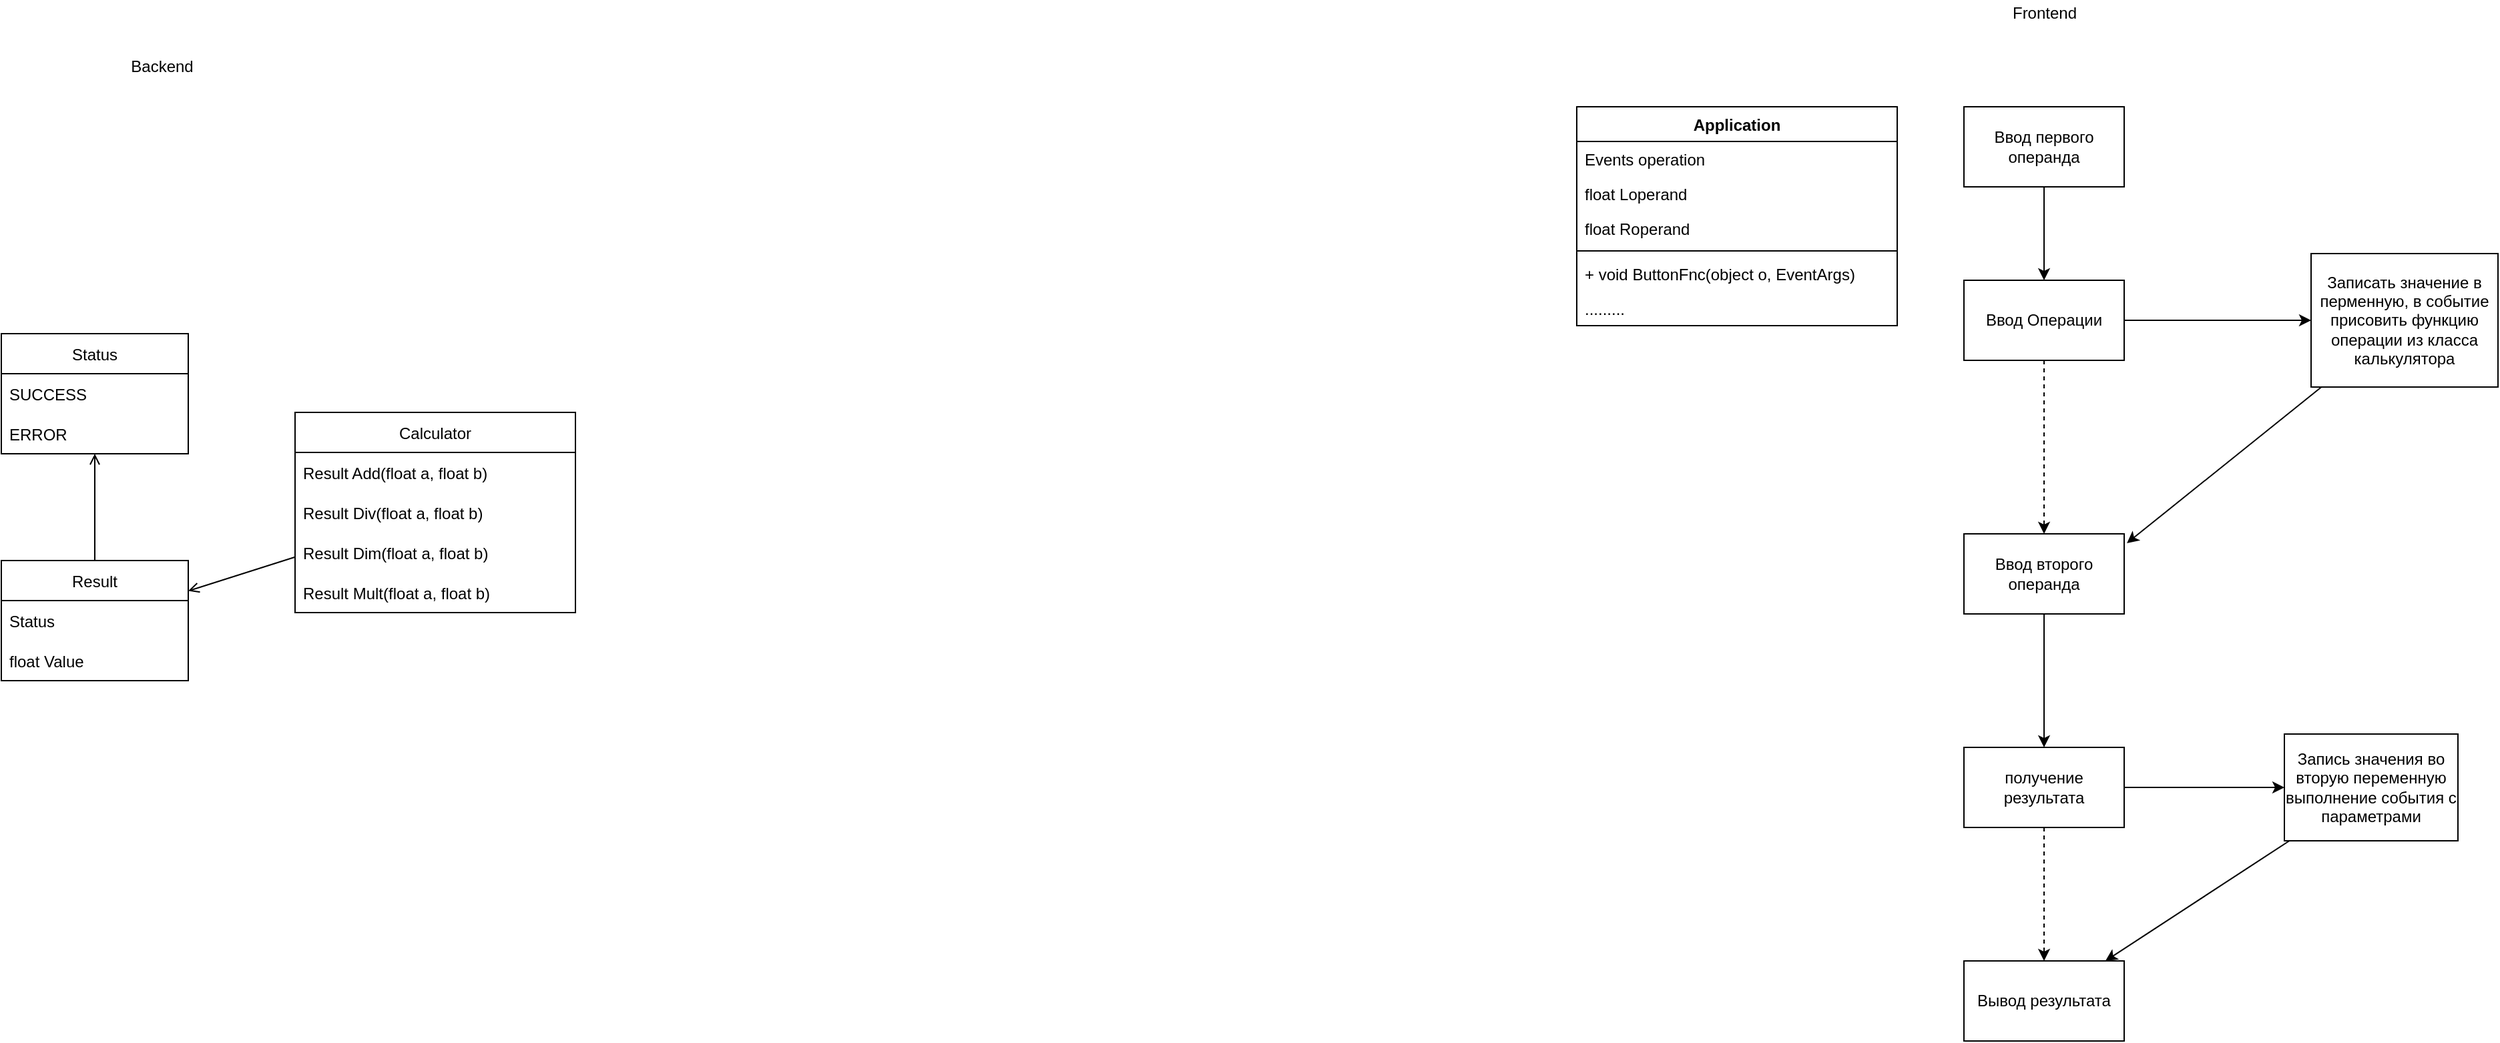 <mxfile version="19.0.3" type="device"><diagram id="G9r2oSP5Mfpp4Mw3p5-0" name="Page-2"><mxGraphModel dx="1422" dy="898" grid="1" gridSize="10" guides="1" tooltips="1" connect="1" arrows="1" fold="1" page="1" pageScale="1" pageWidth="1169" pageHeight="827" math="0" shadow="0"><root><mxCell id="0"/><mxCell id="1" parent="0"/><mxCell id="eBn8CLZ7sXzG0S2YtPtf-1" value="Status" style="swimlane;fontStyle=0;childLayout=stackLayout;horizontal=1;startSize=30;horizontalStack=0;resizeParent=1;resizeParentMax=0;resizeLast=0;collapsible=1;marginBottom=0;swimlaneFillColor=none;gradientColor=none;" vertex="1" parent="1"><mxGeometry x="210" y="280" width="140" height="90" as="geometry"/></mxCell><mxCell id="eBn8CLZ7sXzG0S2YtPtf-2" value="SUCCESS" style="text;align=left;verticalAlign=middle;spacingLeft=4;spacingRight=4;overflow=hidden;points=[[0,0.5],[1,0.5]];portConstraint=eastwest;rotatable=0;" vertex="1" parent="eBn8CLZ7sXzG0S2YtPtf-1"><mxGeometry y="30" width="140" height="30" as="geometry"/></mxCell><mxCell id="eBn8CLZ7sXzG0S2YtPtf-3" value="ERROR" style="text;align=left;verticalAlign=middle;spacingLeft=4;spacingRight=4;overflow=hidden;points=[[0,0.5],[1,0.5]];portConstraint=eastwest;rotatable=0;" vertex="1" parent="eBn8CLZ7sXzG0S2YtPtf-1"><mxGeometry y="60" width="140" height="30" as="geometry"/></mxCell><mxCell id="eBn8CLZ7sXzG0S2YtPtf-15" style="rounded=0;orthogonalLoop=1;jettySize=auto;html=1;endArrow=open;endFill=0;" edge="1" parent="1" source="eBn8CLZ7sXzG0S2YtPtf-9" target="eBn8CLZ7sXzG0S2YtPtf-5"><mxGeometry relative="1" as="geometry"><mxPoint x="400" y="580" as="targetPoint"/></mxGeometry></mxCell><mxCell id="eBn8CLZ7sXzG0S2YtPtf-18" style="edgeStyle=none;rounded=0;orthogonalLoop=1;jettySize=auto;html=1;endArrow=open;endFill=0;" edge="1" parent="1" source="eBn8CLZ7sXzG0S2YtPtf-5" target="eBn8CLZ7sXzG0S2YtPtf-1"><mxGeometry relative="1" as="geometry"/></mxCell><mxCell id="eBn8CLZ7sXzG0S2YtPtf-5" value="Result" style="swimlane;fontStyle=0;childLayout=stackLayout;horizontal=1;startSize=30;horizontalStack=0;resizeParent=1;resizeParentMax=0;resizeLast=0;collapsible=1;marginBottom=0;" vertex="1" parent="1"><mxGeometry x="210" y="450" width="140" height="90" as="geometry"/></mxCell><mxCell id="eBn8CLZ7sXzG0S2YtPtf-6" value="Status" style="text;align=left;verticalAlign=middle;spacingLeft=4;spacingRight=4;overflow=hidden;points=[[0,0.5],[1,0.5]];portConstraint=eastwest;rotatable=0;" vertex="1" parent="eBn8CLZ7sXzG0S2YtPtf-5"><mxGeometry y="30" width="140" height="30" as="geometry"/></mxCell><mxCell id="eBn8CLZ7sXzG0S2YtPtf-7" value="float Value" style="text;align=left;verticalAlign=middle;spacingLeft=4;spacingRight=4;overflow=hidden;points=[[0,0.5],[1,0.5]];portConstraint=eastwest;rotatable=0;" vertex="1" parent="eBn8CLZ7sXzG0S2YtPtf-5"><mxGeometry y="60" width="140" height="30" as="geometry"/></mxCell><mxCell id="eBn8CLZ7sXzG0S2YtPtf-9" value="Calculator" style="swimlane;fontStyle=0;childLayout=stackLayout;horizontal=1;startSize=30;horizontalStack=0;resizeParent=1;resizeParentMax=0;resizeLast=0;collapsible=1;marginBottom=0;" vertex="1" parent="1"><mxGeometry x="430" y="339" width="210" height="150" as="geometry"/></mxCell><mxCell id="eBn8CLZ7sXzG0S2YtPtf-10" value="Result Add(float a, float b)" style="text;align=left;verticalAlign=middle;spacingLeft=4;spacingRight=4;overflow=hidden;points=[[0,0.5],[1,0.5]];portConstraint=eastwest;rotatable=0;" vertex="1" parent="eBn8CLZ7sXzG0S2YtPtf-9"><mxGeometry y="30" width="210" height="30" as="geometry"/></mxCell><mxCell id="eBn8CLZ7sXzG0S2YtPtf-11" value="Result Div(float a, float b)" style="text;align=left;verticalAlign=middle;spacingLeft=4;spacingRight=4;overflow=hidden;points=[[0,0.5],[1,0.5]];portConstraint=eastwest;rotatable=0;" vertex="1" parent="eBn8CLZ7sXzG0S2YtPtf-9"><mxGeometry y="60" width="210" height="30" as="geometry"/></mxCell><mxCell id="eBn8CLZ7sXzG0S2YtPtf-12" value="Result Dim(float a, float b)" style="text;align=left;verticalAlign=middle;spacingLeft=4;spacingRight=4;overflow=hidden;points=[[0,0.5],[1,0.5]];portConstraint=eastwest;rotatable=0;" vertex="1" parent="eBn8CLZ7sXzG0S2YtPtf-9"><mxGeometry y="90" width="210" height="30" as="geometry"/></mxCell><mxCell id="eBn8CLZ7sXzG0S2YtPtf-13" value="Result Mult(float a, float b)" style="text;align=left;verticalAlign=middle;spacingLeft=4;spacingRight=4;overflow=hidden;points=[[0,0.5],[1,0.5]];portConstraint=eastwest;rotatable=0;" vertex="1" parent="eBn8CLZ7sXzG0S2YtPtf-9"><mxGeometry y="120" width="210" height="30" as="geometry"/></mxCell><mxCell id="eBn8CLZ7sXzG0S2YtPtf-25" value="Application" style="swimlane;fontStyle=1;align=center;verticalAlign=top;childLayout=stackLayout;horizontal=1;startSize=26;horizontalStack=0;resizeParent=1;resizeParentMax=0;resizeLast=0;collapsible=1;marginBottom=0;gradientColor=none;" vertex="1" parent="1"><mxGeometry x="1390" y="110" width="240" height="164" as="geometry"/></mxCell><mxCell id="eBn8CLZ7sXzG0S2YtPtf-26" value="Events operation" style="text;strokeColor=none;fillColor=none;align=left;verticalAlign=top;spacingLeft=4;spacingRight=4;overflow=hidden;rotatable=0;points=[[0,0.5],[1,0.5]];portConstraint=eastwest;" vertex="1" parent="eBn8CLZ7sXzG0S2YtPtf-25"><mxGeometry y="26" width="240" height="26" as="geometry"/></mxCell><mxCell id="eBn8CLZ7sXzG0S2YtPtf-29" value="float Loperand" style="text;strokeColor=none;fillColor=none;align=left;verticalAlign=top;spacingLeft=4;spacingRight=4;overflow=hidden;rotatable=0;points=[[0,0.5],[1,0.5]];portConstraint=eastwest;" vertex="1" parent="eBn8CLZ7sXzG0S2YtPtf-25"><mxGeometry y="52" width="240" height="26" as="geometry"/></mxCell><mxCell id="eBn8CLZ7sXzG0S2YtPtf-30" value="float Roperand" style="text;strokeColor=none;fillColor=none;align=left;verticalAlign=top;spacingLeft=4;spacingRight=4;overflow=hidden;rotatable=0;points=[[0,0.5],[1,0.5]];portConstraint=eastwest;" vertex="1" parent="eBn8CLZ7sXzG0S2YtPtf-25"><mxGeometry y="78" width="240" height="26" as="geometry"/></mxCell><mxCell id="eBn8CLZ7sXzG0S2YtPtf-27" value="" style="line;strokeWidth=1;fillColor=none;align=left;verticalAlign=middle;spacingTop=-1;spacingLeft=3;spacingRight=3;rotatable=0;labelPosition=right;points=[];portConstraint=eastwest;" vertex="1" parent="eBn8CLZ7sXzG0S2YtPtf-25"><mxGeometry y="104" width="240" height="8" as="geometry"/></mxCell><mxCell id="eBn8CLZ7sXzG0S2YtPtf-28" value="+ void ButtonFnc(object o, EventArgs)" style="text;strokeColor=none;fillColor=none;align=left;verticalAlign=top;spacingLeft=4;spacingRight=4;overflow=hidden;rotatable=0;points=[[0,0.5],[1,0.5]];portConstraint=eastwest;" vertex="1" parent="eBn8CLZ7sXzG0S2YtPtf-25"><mxGeometry y="112" width="240" height="26" as="geometry"/></mxCell><mxCell id="eBn8CLZ7sXzG0S2YtPtf-31" value="........." style="text;strokeColor=none;fillColor=none;align=left;verticalAlign=top;spacingLeft=4;spacingRight=4;overflow=hidden;rotatable=0;points=[[0,0.5],[1,0.5]];portConstraint=eastwest;" vertex="1" parent="eBn8CLZ7sXzG0S2YtPtf-25"><mxGeometry y="138" width="240" height="26" as="geometry"/></mxCell><mxCell id="eBn8CLZ7sXzG0S2YtPtf-34" style="edgeStyle=none;rounded=0;orthogonalLoop=1;jettySize=auto;html=1;endArrow=classic;endFill=1;" edge="1" parent="1" source="eBn8CLZ7sXzG0S2YtPtf-32" target="eBn8CLZ7sXzG0S2YtPtf-33"><mxGeometry relative="1" as="geometry"/></mxCell><mxCell id="eBn8CLZ7sXzG0S2YtPtf-32" value="Ввод первого операнда" style="whiteSpace=wrap;html=1;gradientColor=none;" vertex="1" parent="1"><mxGeometry x="1680" y="110" width="120" height="60" as="geometry"/></mxCell><mxCell id="eBn8CLZ7sXzG0S2YtPtf-36" style="edgeStyle=none;rounded=0;orthogonalLoop=1;jettySize=auto;html=1;endArrow=classic;endFill=1;" edge="1" parent="1" source="eBn8CLZ7sXzG0S2YtPtf-33" target="eBn8CLZ7sXzG0S2YtPtf-35"><mxGeometry relative="1" as="geometry"/></mxCell><mxCell id="eBn8CLZ7sXzG0S2YtPtf-38" style="edgeStyle=none;rounded=0;orthogonalLoop=1;jettySize=auto;html=1;endArrow=classic;endFill=1;dashed=1;" edge="1" parent="1" source="eBn8CLZ7sXzG0S2YtPtf-33" target="eBn8CLZ7sXzG0S2YtPtf-37"><mxGeometry relative="1" as="geometry"/></mxCell><mxCell id="eBn8CLZ7sXzG0S2YtPtf-33" value="Ввод Операции" style="whiteSpace=wrap;html=1;gradientColor=none;" vertex="1" parent="1"><mxGeometry x="1680" y="240" width="120" height="60" as="geometry"/></mxCell><mxCell id="eBn8CLZ7sXzG0S2YtPtf-39" style="edgeStyle=none;rounded=0;orthogonalLoop=1;jettySize=auto;html=1;entryX=1.017;entryY=0.117;entryDx=0;entryDy=0;entryPerimeter=0;endArrow=classic;endFill=1;" edge="1" parent="1" source="eBn8CLZ7sXzG0S2YtPtf-35" target="eBn8CLZ7sXzG0S2YtPtf-37"><mxGeometry relative="1" as="geometry"/></mxCell><mxCell id="eBn8CLZ7sXzG0S2YtPtf-35" value="Записать значение в перменную, в событие присовить функцию операции из класса калькулятора" style="whiteSpace=wrap;html=1;gradientColor=none;" vertex="1" parent="1"><mxGeometry x="1940" y="220" width="140" height="100" as="geometry"/></mxCell><mxCell id="eBn8CLZ7sXzG0S2YtPtf-41" style="edgeStyle=none;rounded=0;orthogonalLoop=1;jettySize=auto;html=1;endArrow=classic;endFill=1;" edge="1" parent="1" source="eBn8CLZ7sXzG0S2YtPtf-37" target="eBn8CLZ7sXzG0S2YtPtf-40"><mxGeometry relative="1" as="geometry"/></mxCell><mxCell id="eBn8CLZ7sXzG0S2YtPtf-37" value="Ввод второго операнда" style="whiteSpace=wrap;html=1;gradientColor=none;" vertex="1" parent="1"><mxGeometry x="1680" y="430" width="120" height="60" as="geometry"/></mxCell><mxCell id="eBn8CLZ7sXzG0S2YtPtf-43" style="edgeStyle=none;rounded=0;orthogonalLoop=1;jettySize=auto;html=1;endArrow=classic;endFill=1;" edge="1" parent="1" source="eBn8CLZ7sXzG0S2YtPtf-40" target="eBn8CLZ7sXzG0S2YtPtf-42"><mxGeometry relative="1" as="geometry"/></mxCell><mxCell id="eBn8CLZ7sXzG0S2YtPtf-45" style="edgeStyle=none;rounded=0;orthogonalLoop=1;jettySize=auto;html=1;endArrow=classic;endFill=1;dashed=1;" edge="1" parent="1" source="eBn8CLZ7sXzG0S2YtPtf-40" target="eBn8CLZ7sXzG0S2YtPtf-44"><mxGeometry relative="1" as="geometry"/></mxCell><mxCell id="eBn8CLZ7sXzG0S2YtPtf-40" value="получение результата" style="whiteSpace=wrap;html=1;gradientColor=none;" vertex="1" parent="1"><mxGeometry x="1680" y="590" width="120" height="60" as="geometry"/></mxCell><mxCell id="eBn8CLZ7sXzG0S2YtPtf-46" style="edgeStyle=none;rounded=0;orthogonalLoop=1;jettySize=auto;html=1;endArrow=classic;endFill=1;" edge="1" parent="1" source="eBn8CLZ7sXzG0S2YtPtf-42" target="eBn8CLZ7sXzG0S2YtPtf-44"><mxGeometry relative="1" as="geometry"/></mxCell><mxCell id="eBn8CLZ7sXzG0S2YtPtf-42" value="Запись значения во вторую переменную&lt;br&gt;выполнение события с параметрами" style="whiteSpace=wrap;html=1;gradientColor=none;" vertex="1" parent="1"><mxGeometry x="1920" y="580" width="130" height="80" as="geometry"/></mxCell><mxCell id="eBn8CLZ7sXzG0S2YtPtf-44" value="Вывод результата" style="whiteSpace=wrap;html=1;gradientColor=none;" vertex="1" parent="1"><mxGeometry x="1680" y="750" width="120" height="60" as="geometry"/></mxCell><mxCell id="eBn8CLZ7sXzG0S2YtPtf-47" value="Backend" style="text;html=1;align=center;verticalAlign=middle;resizable=0;points=[];autosize=1;strokeColor=none;fillColor=none;" vertex="1" parent="1"><mxGeometry x="300" y="70" width="60" height="20" as="geometry"/></mxCell><mxCell id="eBn8CLZ7sXzG0S2YtPtf-49" value="Frontend" style="text;html=1;align=center;verticalAlign=middle;resizable=0;points=[];autosize=1;strokeColor=none;fillColor=none;" vertex="1" parent="1"><mxGeometry x="1710" y="30" width="60" height="20" as="geometry"/></mxCell></root></mxGraphModel></diagram></mxfile>